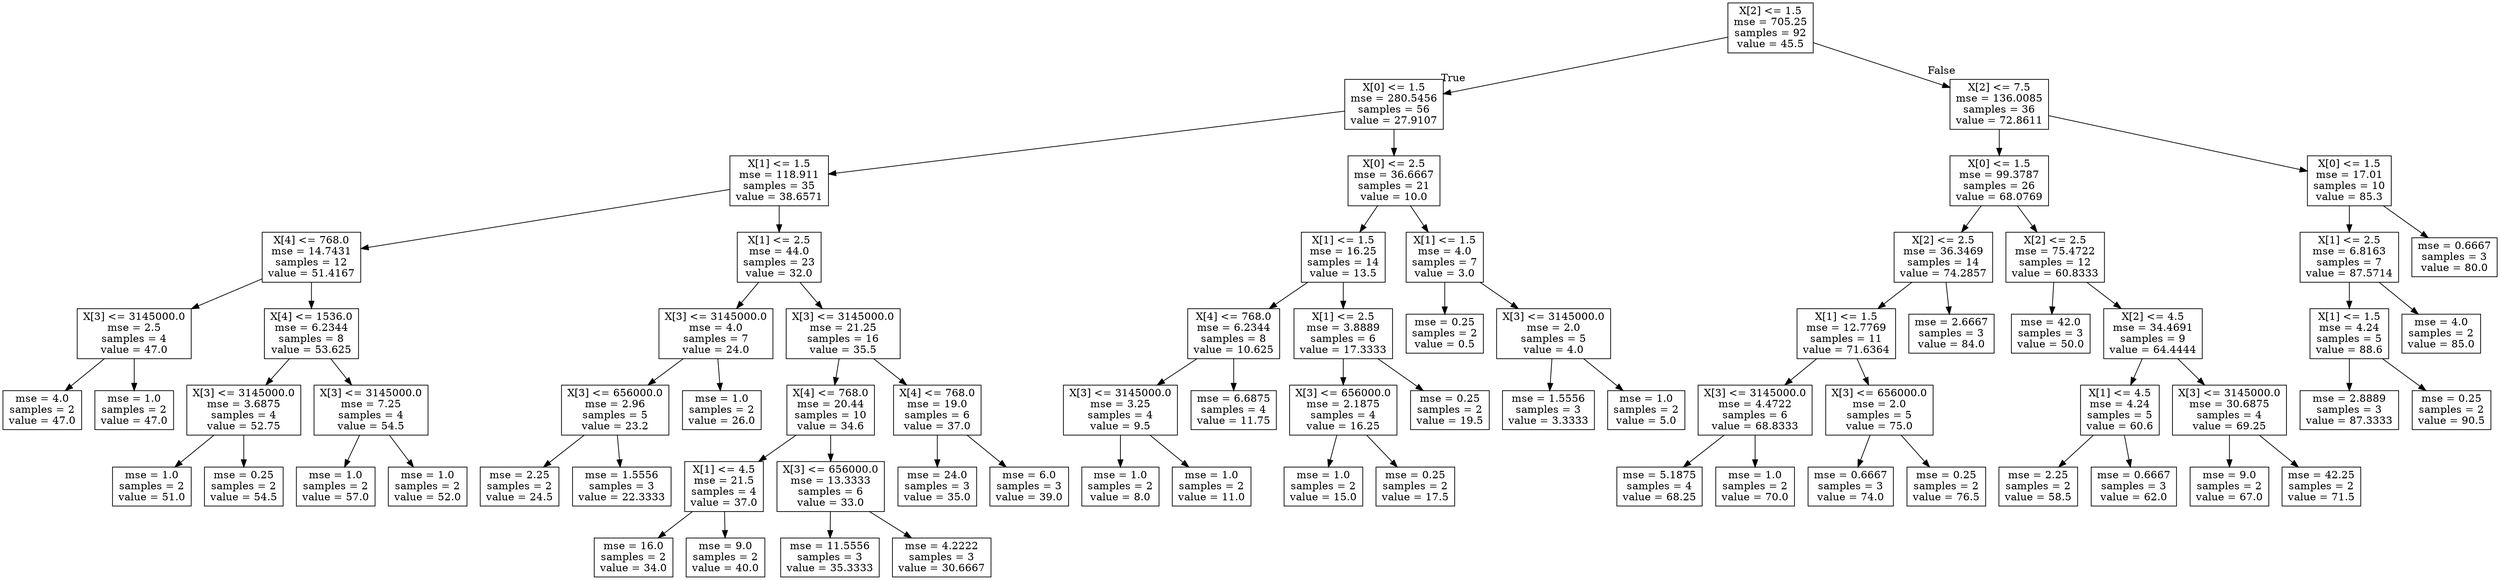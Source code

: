 digraph Tree {
node [shape=box] ;
0 [label="X[2] <= 1.5\nmse = 705.25\nsamples = 92\nvalue = 45.5"] ;
1 [label="X[0] <= 1.5\nmse = 280.5456\nsamples = 56\nvalue = 27.9107"] ;
0 -> 1 [labeldistance=2.5, labelangle=45, headlabel="True"] ;
2 [label="X[1] <= 1.5\nmse = 118.911\nsamples = 35\nvalue = 38.6571"] ;
1 -> 2 ;
3 [label="X[4] <= 768.0\nmse = 14.7431\nsamples = 12\nvalue = 51.4167"] ;
2 -> 3 ;
4 [label="X[3] <= 3145000.0\nmse = 2.5\nsamples = 4\nvalue = 47.0"] ;
3 -> 4 ;
5 [label="mse = 4.0\nsamples = 2\nvalue = 47.0"] ;
4 -> 5 ;
6 [label="mse = 1.0\nsamples = 2\nvalue = 47.0"] ;
4 -> 6 ;
7 [label="X[4] <= 1536.0\nmse = 6.2344\nsamples = 8\nvalue = 53.625"] ;
3 -> 7 ;
8 [label="X[3] <= 3145000.0\nmse = 3.6875\nsamples = 4\nvalue = 52.75"] ;
7 -> 8 ;
9 [label="mse = 1.0\nsamples = 2\nvalue = 51.0"] ;
8 -> 9 ;
10 [label="mse = 0.25\nsamples = 2\nvalue = 54.5"] ;
8 -> 10 ;
11 [label="X[3] <= 3145000.0\nmse = 7.25\nsamples = 4\nvalue = 54.5"] ;
7 -> 11 ;
12 [label="mse = 1.0\nsamples = 2\nvalue = 57.0"] ;
11 -> 12 ;
13 [label="mse = 1.0\nsamples = 2\nvalue = 52.0"] ;
11 -> 13 ;
14 [label="X[1] <= 2.5\nmse = 44.0\nsamples = 23\nvalue = 32.0"] ;
2 -> 14 ;
15 [label="X[3] <= 3145000.0\nmse = 4.0\nsamples = 7\nvalue = 24.0"] ;
14 -> 15 ;
16 [label="X[3] <= 656000.0\nmse = 2.96\nsamples = 5\nvalue = 23.2"] ;
15 -> 16 ;
17 [label="mse = 2.25\nsamples = 2\nvalue = 24.5"] ;
16 -> 17 ;
18 [label="mse = 1.5556\nsamples = 3\nvalue = 22.3333"] ;
16 -> 18 ;
19 [label="mse = 1.0\nsamples = 2\nvalue = 26.0"] ;
15 -> 19 ;
20 [label="X[3] <= 3145000.0\nmse = 21.25\nsamples = 16\nvalue = 35.5"] ;
14 -> 20 ;
21 [label="X[4] <= 768.0\nmse = 20.44\nsamples = 10\nvalue = 34.6"] ;
20 -> 21 ;
22 [label="X[1] <= 4.5\nmse = 21.5\nsamples = 4\nvalue = 37.0"] ;
21 -> 22 ;
23 [label="mse = 16.0\nsamples = 2\nvalue = 34.0"] ;
22 -> 23 ;
24 [label="mse = 9.0\nsamples = 2\nvalue = 40.0"] ;
22 -> 24 ;
25 [label="X[3] <= 656000.0\nmse = 13.3333\nsamples = 6\nvalue = 33.0"] ;
21 -> 25 ;
26 [label="mse = 11.5556\nsamples = 3\nvalue = 35.3333"] ;
25 -> 26 ;
27 [label="mse = 4.2222\nsamples = 3\nvalue = 30.6667"] ;
25 -> 27 ;
28 [label="X[4] <= 768.0\nmse = 19.0\nsamples = 6\nvalue = 37.0"] ;
20 -> 28 ;
29 [label="mse = 24.0\nsamples = 3\nvalue = 35.0"] ;
28 -> 29 ;
30 [label="mse = 6.0\nsamples = 3\nvalue = 39.0"] ;
28 -> 30 ;
31 [label="X[0] <= 2.5\nmse = 36.6667\nsamples = 21\nvalue = 10.0"] ;
1 -> 31 ;
32 [label="X[1] <= 1.5\nmse = 16.25\nsamples = 14\nvalue = 13.5"] ;
31 -> 32 ;
33 [label="X[4] <= 768.0\nmse = 6.2344\nsamples = 8\nvalue = 10.625"] ;
32 -> 33 ;
34 [label="X[3] <= 3145000.0\nmse = 3.25\nsamples = 4\nvalue = 9.5"] ;
33 -> 34 ;
35 [label="mse = 1.0\nsamples = 2\nvalue = 8.0"] ;
34 -> 35 ;
36 [label="mse = 1.0\nsamples = 2\nvalue = 11.0"] ;
34 -> 36 ;
37 [label="mse = 6.6875\nsamples = 4\nvalue = 11.75"] ;
33 -> 37 ;
38 [label="X[1] <= 2.5\nmse = 3.8889\nsamples = 6\nvalue = 17.3333"] ;
32 -> 38 ;
39 [label="X[3] <= 656000.0\nmse = 2.1875\nsamples = 4\nvalue = 16.25"] ;
38 -> 39 ;
40 [label="mse = 1.0\nsamples = 2\nvalue = 15.0"] ;
39 -> 40 ;
41 [label="mse = 0.25\nsamples = 2\nvalue = 17.5"] ;
39 -> 41 ;
42 [label="mse = 0.25\nsamples = 2\nvalue = 19.5"] ;
38 -> 42 ;
43 [label="X[1] <= 1.5\nmse = 4.0\nsamples = 7\nvalue = 3.0"] ;
31 -> 43 ;
44 [label="mse = 0.25\nsamples = 2\nvalue = 0.5"] ;
43 -> 44 ;
45 [label="X[3] <= 3145000.0\nmse = 2.0\nsamples = 5\nvalue = 4.0"] ;
43 -> 45 ;
46 [label="mse = 1.5556\nsamples = 3\nvalue = 3.3333"] ;
45 -> 46 ;
47 [label="mse = 1.0\nsamples = 2\nvalue = 5.0"] ;
45 -> 47 ;
48 [label="X[2] <= 7.5\nmse = 136.0085\nsamples = 36\nvalue = 72.8611"] ;
0 -> 48 [labeldistance=2.5, labelangle=-45, headlabel="False"] ;
49 [label="X[0] <= 1.5\nmse = 99.3787\nsamples = 26\nvalue = 68.0769"] ;
48 -> 49 ;
50 [label="X[2] <= 2.5\nmse = 36.3469\nsamples = 14\nvalue = 74.2857"] ;
49 -> 50 ;
51 [label="X[1] <= 1.5\nmse = 12.7769\nsamples = 11\nvalue = 71.6364"] ;
50 -> 51 ;
52 [label="X[3] <= 3145000.0\nmse = 4.4722\nsamples = 6\nvalue = 68.8333"] ;
51 -> 52 ;
53 [label="mse = 5.1875\nsamples = 4\nvalue = 68.25"] ;
52 -> 53 ;
54 [label="mse = 1.0\nsamples = 2\nvalue = 70.0"] ;
52 -> 54 ;
55 [label="X[3] <= 656000.0\nmse = 2.0\nsamples = 5\nvalue = 75.0"] ;
51 -> 55 ;
56 [label="mse = 0.6667\nsamples = 3\nvalue = 74.0"] ;
55 -> 56 ;
57 [label="mse = 0.25\nsamples = 2\nvalue = 76.5"] ;
55 -> 57 ;
58 [label="mse = 2.6667\nsamples = 3\nvalue = 84.0"] ;
50 -> 58 ;
59 [label="X[2] <= 2.5\nmse = 75.4722\nsamples = 12\nvalue = 60.8333"] ;
49 -> 59 ;
60 [label="mse = 42.0\nsamples = 3\nvalue = 50.0"] ;
59 -> 60 ;
61 [label="X[2] <= 4.5\nmse = 34.4691\nsamples = 9\nvalue = 64.4444"] ;
59 -> 61 ;
62 [label="X[1] <= 4.5\nmse = 4.24\nsamples = 5\nvalue = 60.6"] ;
61 -> 62 ;
63 [label="mse = 2.25\nsamples = 2\nvalue = 58.5"] ;
62 -> 63 ;
64 [label="mse = 0.6667\nsamples = 3\nvalue = 62.0"] ;
62 -> 64 ;
65 [label="X[3] <= 3145000.0\nmse = 30.6875\nsamples = 4\nvalue = 69.25"] ;
61 -> 65 ;
66 [label="mse = 9.0\nsamples = 2\nvalue = 67.0"] ;
65 -> 66 ;
67 [label="mse = 42.25\nsamples = 2\nvalue = 71.5"] ;
65 -> 67 ;
68 [label="X[0] <= 1.5\nmse = 17.01\nsamples = 10\nvalue = 85.3"] ;
48 -> 68 ;
69 [label="X[1] <= 2.5\nmse = 6.8163\nsamples = 7\nvalue = 87.5714"] ;
68 -> 69 ;
70 [label="X[1] <= 1.5\nmse = 4.24\nsamples = 5\nvalue = 88.6"] ;
69 -> 70 ;
71 [label="mse = 2.8889\nsamples = 3\nvalue = 87.3333"] ;
70 -> 71 ;
72 [label="mse = 0.25\nsamples = 2\nvalue = 90.5"] ;
70 -> 72 ;
73 [label="mse = 4.0\nsamples = 2\nvalue = 85.0"] ;
69 -> 73 ;
74 [label="mse = 0.6667\nsamples = 3\nvalue = 80.0"] ;
68 -> 74 ;
}